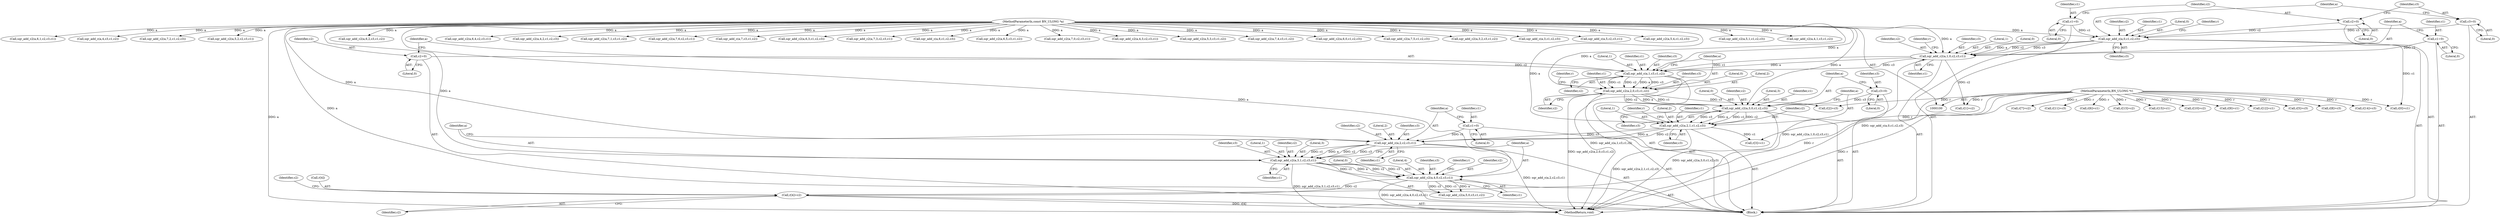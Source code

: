 digraph "0_openssl_a7a44ba55cb4f884c6bc9ceac90072dea38e66d0_2@array" {
"1000208" [label="(Call,r[4]=c2)"];
"1000201" [label="(Call,sqr_add_c2(a,4,0,c2,c3,c1))"];
"1000194" [label="(Call,sqr_add_c2(a,3,1,c2,c3,c1))"];
"1000188" [label="(Call,sqr_add_c(a,2,c2,c3,c1))"];
"1000173" [label="(Call,sqr_add_c2(a,2,1,c1,c2,c3))"];
"1000166" [label="(Call,sqr_add_c2(a,3,0,c1,c2,c3))"];
"1000151" [label="(Call,sqr_add_c2(a,2,0,c3,c1,c2))"];
"1000145" [label="(Call,sqr_add_c(a,1,c3,c1,c2))"];
"1000130" [label="(Call,sqr_add_c2(a,1,0,c2,c3,c1))"];
"1000116" [label="(Call,sqr_add_c(a,0,c1,c2,c3))"];
"1000102" [label="(MethodParameterIn,const BN_ULONG *a)"];
"1000107" [label="(Call,c1=0)"];
"1000110" [label="(Call,c2=0)"];
"1000113" [label="(Call,c3=0)"];
"1000127" [label="(Call,c1=0)"];
"1000142" [label="(Call,c2=0)"];
"1000163" [label="(Call,c3=0)"];
"1000185" [label="(Call,c1=0)"];
"1000101" [label="(MethodParameterIn,BN_ULONG *r)"];
"1000205" [label="(Identifier,c2)"];
"1000142" [label="(Call,c2=0)"];
"1000287" [label="(Call,sqr_add_c2(a,6,1,c2,c3,c1))"];
"1000148" [label="(Identifier,c3)"];
"1000195" [label="(Identifier,a)"];
"1000316" [label="(Call,sqr_add_c(a,4,c3,c1,c2))"];
"1000185" [label="(Call,c1=0)"];
"1000351" [label="(Call,sqr_add_c2(a,7,2,c1,c2,c3))"];
"1000110" [label="(Call,c2=0)"];
"1000155" [label="(Identifier,c3)"];
"1000169" [label="(Literal,0)"];
"1000294" [label="(Call,sqr_add_c2(a,5,2,c2,c3,c1))"];
"1000422" [label="(Call,r[11]=c3)"];
"1000108" [label="(Identifier,c1)"];
"1000152" [label="(Identifier,a)"];
"1000186" [label="(Identifier,c1)"];
"1000177" [label="(Identifier,c1)"];
"1000131" [label="(Identifier,a)"];
"1000272" [label="(Call,r[6]=c1)"];
"1000204" [label="(Literal,0)"];
"1000107" [label="(Call,c1=0)"];
"1000329" [label="(Call,sqr_add_c2(a,6,2,c3,c1,c2))"];
"1000386" [label="(Call,sqr_add_c2(a,6,4,c2,c3,c1))"];
"1000207" [label="(Identifier,c1)"];
"1000114" [label="(Identifier,c3)"];
"1000482" [label="(MethodReturn,void)"];
"1000191" [label="(Identifier,c2)"];
"1000103" [label="(Block,)"];
"1000147" [label="(Literal,1)"];
"1000124" [label="(Identifier,r)"];
"1000167" [label="(Identifier,a)"];
"1000157" [label="(Identifier,c2)"];
"1000251" [label="(Call,sqr_add_c2(a,4,2,c1,c2,c3))"];
"1000172" [label="(Identifier,c3)"];
"1000154" [label="(Literal,0)"];
"1000458" [label="(Call,r[13]=c2)"];
"1000336" [label="(Call,sqr_add_c2(a,7,1,c3,c1,c2))"];
"1000190" [label="(Literal,2)"];
"1000193" [label="(Identifier,c1)"];
"1000451" [label="(Call,sqr_add_c2(a,7,6,c2,c3,c1))"];
"1000176" [label="(Literal,1)"];
"1000182" [label="(Identifier,r)"];
"1000203" [label="(Literal,4)"];
"1000466" [label="(Call,sqr_add_c(a,7,c3,c1,c2))"];
"1000139" [label="(Identifier,r)"];
"1000120" [label="(Identifier,c2)"];
"1000113" [label="(Call,c3=0)"];
"1000171" [label="(Identifier,c2)"];
"1000477" [label="(Call,r[15]=c1)"];
"1000187" [label="(Literal,0)"];
"1000200" [label="(Identifier,c1)"];
"1000358" [label="(Call,sqr_add_c2(a,6,3,c1,c2,c3))"];
"1000153" [label="(Literal,2)"];
"1000150" [label="(Identifier,c2)"];
"1000160" [label="(Identifier,r)"];
"1000164" [label="(Identifier,c3)"];
"1000165" [label="(Literal,0)"];
"1000199" [label="(Identifier,c3)"];
"1000146" [label="(Identifier,a)"];
"1000121" [label="(Identifier,c3)"];
"1000393" [label="(Call,sqr_add_c2(a,7,3,c2,c3,c1))"];
"1000194" [label="(Call,sqr_add_c2(a,3,1,c2,c3,c1))"];
"1000400" [label="(Call,r[10]=c2)"];
"1000130" [label="(Call,sqr_add_c2(a,1,0,c2,c3,c1))"];
"1000129" [label="(Literal,0)"];
"1000102" [label="(MethodParameterIn,const BN_ULONG *a)"];
"1000430" [label="(Call,sqr_add_c(a,6,c1,c2,c3))"];
"1000415" [label="(Call,sqr_add_c2(a,6,5,c3,c1,c2))"];
"1000188" [label="(Call,sqr_add_c(a,2,c2,c3,c1))"];
"1000197" [label="(Literal,1)"];
"1000168" [label="(Literal,3)"];
"1000128" [label="(Identifier,c1)"];
"1000101" [label="(MethodParameterIn,BN_ULONG *r)"];
"1000372" [label="(Call,r[9]=c1)"];
"1000280" [label="(Call,sqr_add_c2(a,7,0,c2,c3,c1))"];
"1000443" [label="(Call,r[12]=c1)"];
"1000119" [label="(Identifier,c1)"];
"1000122" [label="(Call,r[0]=c1)"];
"1000301" [label="(Call,sqr_add_c2(a,4,3,c2,c3,c1))"];
"1000322" [label="(Call,sqr_add_c2(a,5,3,c3,c1,c2))"];
"1000170" [label="(Identifier,c1)"];
"1000206" [label="(Identifier,c3)"];
"1000237" [label="(Call,r[5]=c3)"];
"1000192" [label="(Identifier,c3)"];
"1000408" [label="(Call,sqr_add_c2(a,7,4,c3,c1,c2))"];
"1000209" [label="(Call,r[4])"];
"1000145" [label="(Call,sqr_add_c(a,1,c3,c1,c2))"];
"1000265" [label="(Call,sqr_add_c2(a,6,0,c1,c2,c3))"];
"1000180" [label="(Call,r[3]=c1)"];
"1000116" [label="(Call,sqr_add_c(a,0,c1,c2,c3))"];
"1000137" [label="(Call,r[1]=c2)"];
"1000173" [label="(Call,sqr_add_c2(a,2,1,c1,c2,c3))"];
"1000436" [label="(Call,sqr_add_c2(a,7,5,c1,c2,c3))"];
"1000127" [label="(Call,c1=0)"];
"1000118" [label="(Literal,0)"];
"1000115" [label="(Literal,0)"];
"1000198" [label="(Identifier,c2)"];
"1000343" [label="(Call,r[8]=c3)"];
"1000230" [label="(Call,sqr_add_c2(a,3,2,c3,c1,c2))"];
"1000158" [label="(Call,r[2]=c3)"];
"1000210" [label="(Identifier,r)"];
"1000214" [label="(Identifier,c2)"];
"1000135" [label="(Identifier,c3)"];
"1000201" [label="(Call,sqr_add_c2(a,4,0,c2,c3,c1))"];
"1000189" [label="(Identifier,a)"];
"1000245" [label="(Call,sqr_add_c(a,3,c1,c2,c3))"];
"1000175" [label="(Literal,2)"];
"1000380" [label="(Call,sqr_add_c(a,5,c2,c3,c1))"];
"1000112" [label="(Literal,0)"];
"1000208" [label="(Call,r[4]=c2)"];
"1000117" [label="(Identifier,a)"];
"1000163" [label="(Call,c3=0)"];
"1000149" [label="(Identifier,c1)"];
"1000365" [label="(Call,sqr_add_c2(a,5,4,c1,c2,c3))"];
"1000196" [label="(Literal,3)"];
"1000109" [label="(Literal,0)"];
"1000216" [label="(Call,sqr_add_c2(a,5,0,c3,c1,c2))"];
"1000179" [label="(Identifier,c3)"];
"1000174" [label="(Identifier,a)"];
"1000472" [label="(Call,r[14]=c3)"];
"1000166" [label="(Call,sqr_add_c2(a,3,0,c1,c2,c3))"];
"1000202" [label="(Identifier,a)"];
"1000178" [label="(Identifier,c2)"];
"1000308" [label="(Call,r[7]=c2)"];
"1000151" [label="(Call,sqr_add_c2(a,2,0,c3,c1,c2))"];
"1000144" [label="(Literal,0)"];
"1000143" [label="(Identifier,c2)"];
"1000258" [label="(Call,sqr_add_c2(a,5,1,c1,c2,c3))"];
"1000132" [label="(Literal,1)"];
"1000212" [label="(Identifier,c2)"];
"1000156" [label="(Identifier,c1)"];
"1000133" [label="(Literal,0)"];
"1000223" [label="(Call,sqr_add_c2(a,4,1,c3,c1,c2))"];
"1000136" [label="(Identifier,c1)"];
"1000134" [label="(Identifier,c2)"];
"1000111" [label="(Identifier,c2)"];
"1000208" -> "1000103"  [label="AST: "];
"1000208" -> "1000212"  [label="CFG: "];
"1000209" -> "1000208"  [label="AST: "];
"1000212" -> "1000208"  [label="AST: "];
"1000214" -> "1000208"  [label="CFG: "];
"1000208" -> "1000482"  [label="DDG: r[4]"];
"1000201" -> "1000208"  [label="DDG: c2"];
"1000101" -> "1000208"  [label="DDG: r"];
"1000201" -> "1000103"  [label="AST: "];
"1000201" -> "1000207"  [label="CFG: "];
"1000202" -> "1000201"  [label="AST: "];
"1000203" -> "1000201"  [label="AST: "];
"1000204" -> "1000201"  [label="AST: "];
"1000205" -> "1000201"  [label="AST: "];
"1000206" -> "1000201"  [label="AST: "];
"1000207" -> "1000201"  [label="AST: "];
"1000210" -> "1000201"  [label="CFG: "];
"1000201" -> "1000482"  [label="DDG: sqr_add_c2(a,4,0,c2,c3,c1)"];
"1000194" -> "1000201"  [label="DDG: a"];
"1000194" -> "1000201"  [label="DDG: c2"];
"1000194" -> "1000201"  [label="DDG: c3"];
"1000194" -> "1000201"  [label="DDG: c1"];
"1000102" -> "1000201"  [label="DDG: a"];
"1000201" -> "1000216"  [label="DDG: a"];
"1000201" -> "1000216"  [label="DDG: c3"];
"1000201" -> "1000216"  [label="DDG: c1"];
"1000194" -> "1000103"  [label="AST: "];
"1000194" -> "1000200"  [label="CFG: "];
"1000195" -> "1000194"  [label="AST: "];
"1000196" -> "1000194"  [label="AST: "];
"1000197" -> "1000194"  [label="AST: "];
"1000198" -> "1000194"  [label="AST: "];
"1000199" -> "1000194"  [label="AST: "];
"1000200" -> "1000194"  [label="AST: "];
"1000202" -> "1000194"  [label="CFG: "];
"1000194" -> "1000482"  [label="DDG: sqr_add_c2(a,3,1,c2,c3,c1)"];
"1000188" -> "1000194"  [label="DDG: a"];
"1000188" -> "1000194"  [label="DDG: c2"];
"1000188" -> "1000194"  [label="DDG: c3"];
"1000188" -> "1000194"  [label="DDG: c1"];
"1000102" -> "1000194"  [label="DDG: a"];
"1000188" -> "1000103"  [label="AST: "];
"1000188" -> "1000193"  [label="CFG: "];
"1000189" -> "1000188"  [label="AST: "];
"1000190" -> "1000188"  [label="AST: "];
"1000191" -> "1000188"  [label="AST: "];
"1000192" -> "1000188"  [label="AST: "];
"1000193" -> "1000188"  [label="AST: "];
"1000195" -> "1000188"  [label="CFG: "];
"1000188" -> "1000482"  [label="DDG: sqr_add_c(a,2,c2,c3,c1)"];
"1000173" -> "1000188"  [label="DDG: a"];
"1000173" -> "1000188"  [label="DDG: c2"];
"1000173" -> "1000188"  [label="DDG: c3"];
"1000102" -> "1000188"  [label="DDG: a"];
"1000185" -> "1000188"  [label="DDG: c1"];
"1000173" -> "1000103"  [label="AST: "];
"1000173" -> "1000179"  [label="CFG: "];
"1000174" -> "1000173"  [label="AST: "];
"1000175" -> "1000173"  [label="AST: "];
"1000176" -> "1000173"  [label="AST: "];
"1000177" -> "1000173"  [label="AST: "];
"1000178" -> "1000173"  [label="AST: "];
"1000179" -> "1000173"  [label="AST: "];
"1000182" -> "1000173"  [label="CFG: "];
"1000173" -> "1000482"  [label="DDG: sqr_add_c2(a,2,1,c1,c2,c3)"];
"1000166" -> "1000173"  [label="DDG: a"];
"1000166" -> "1000173"  [label="DDG: c1"];
"1000166" -> "1000173"  [label="DDG: c2"];
"1000166" -> "1000173"  [label="DDG: c3"];
"1000102" -> "1000173"  [label="DDG: a"];
"1000173" -> "1000180"  [label="DDG: c1"];
"1000166" -> "1000103"  [label="AST: "];
"1000166" -> "1000172"  [label="CFG: "];
"1000167" -> "1000166"  [label="AST: "];
"1000168" -> "1000166"  [label="AST: "];
"1000169" -> "1000166"  [label="AST: "];
"1000170" -> "1000166"  [label="AST: "];
"1000171" -> "1000166"  [label="AST: "];
"1000172" -> "1000166"  [label="AST: "];
"1000174" -> "1000166"  [label="CFG: "];
"1000166" -> "1000482"  [label="DDG: sqr_add_c2(a,3,0,c1,c2,c3)"];
"1000151" -> "1000166"  [label="DDG: a"];
"1000151" -> "1000166"  [label="DDG: c1"];
"1000151" -> "1000166"  [label="DDG: c2"];
"1000102" -> "1000166"  [label="DDG: a"];
"1000163" -> "1000166"  [label="DDG: c3"];
"1000151" -> "1000103"  [label="AST: "];
"1000151" -> "1000157"  [label="CFG: "];
"1000152" -> "1000151"  [label="AST: "];
"1000153" -> "1000151"  [label="AST: "];
"1000154" -> "1000151"  [label="AST: "];
"1000155" -> "1000151"  [label="AST: "];
"1000156" -> "1000151"  [label="AST: "];
"1000157" -> "1000151"  [label="AST: "];
"1000160" -> "1000151"  [label="CFG: "];
"1000151" -> "1000482"  [label="DDG: sqr_add_c2(a,2,0,c3,c1,c2)"];
"1000145" -> "1000151"  [label="DDG: a"];
"1000145" -> "1000151"  [label="DDG: c3"];
"1000145" -> "1000151"  [label="DDG: c1"];
"1000145" -> "1000151"  [label="DDG: c2"];
"1000102" -> "1000151"  [label="DDG: a"];
"1000151" -> "1000158"  [label="DDG: c3"];
"1000145" -> "1000103"  [label="AST: "];
"1000145" -> "1000150"  [label="CFG: "];
"1000146" -> "1000145"  [label="AST: "];
"1000147" -> "1000145"  [label="AST: "];
"1000148" -> "1000145"  [label="AST: "];
"1000149" -> "1000145"  [label="AST: "];
"1000150" -> "1000145"  [label="AST: "];
"1000152" -> "1000145"  [label="CFG: "];
"1000145" -> "1000482"  [label="DDG: sqr_add_c(a,1,c3,c1,c2)"];
"1000130" -> "1000145"  [label="DDG: a"];
"1000130" -> "1000145"  [label="DDG: c3"];
"1000130" -> "1000145"  [label="DDG: c1"];
"1000102" -> "1000145"  [label="DDG: a"];
"1000142" -> "1000145"  [label="DDG: c2"];
"1000130" -> "1000103"  [label="AST: "];
"1000130" -> "1000136"  [label="CFG: "];
"1000131" -> "1000130"  [label="AST: "];
"1000132" -> "1000130"  [label="AST: "];
"1000133" -> "1000130"  [label="AST: "];
"1000134" -> "1000130"  [label="AST: "];
"1000135" -> "1000130"  [label="AST: "];
"1000136" -> "1000130"  [label="AST: "];
"1000139" -> "1000130"  [label="CFG: "];
"1000130" -> "1000482"  [label="DDG: sqr_add_c2(a,1,0,c2,c3,c1)"];
"1000116" -> "1000130"  [label="DDG: a"];
"1000116" -> "1000130"  [label="DDG: c2"];
"1000116" -> "1000130"  [label="DDG: c3"];
"1000102" -> "1000130"  [label="DDG: a"];
"1000127" -> "1000130"  [label="DDG: c1"];
"1000130" -> "1000137"  [label="DDG: c2"];
"1000116" -> "1000103"  [label="AST: "];
"1000116" -> "1000121"  [label="CFG: "];
"1000117" -> "1000116"  [label="AST: "];
"1000118" -> "1000116"  [label="AST: "];
"1000119" -> "1000116"  [label="AST: "];
"1000120" -> "1000116"  [label="AST: "];
"1000121" -> "1000116"  [label="AST: "];
"1000124" -> "1000116"  [label="CFG: "];
"1000116" -> "1000482"  [label="DDG: sqr_add_c(a,0,c1,c2,c3)"];
"1000102" -> "1000116"  [label="DDG: a"];
"1000107" -> "1000116"  [label="DDG: c1"];
"1000110" -> "1000116"  [label="DDG: c2"];
"1000113" -> "1000116"  [label="DDG: c3"];
"1000116" -> "1000122"  [label="DDG: c1"];
"1000102" -> "1000100"  [label="AST: "];
"1000102" -> "1000482"  [label="DDG: a"];
"1000102" -> "1000216"  [label="DDG: a"];
"1000102" -> "1000223"  [label="DDG: a"];
"1000102" -> "1000230"  [label="DDG: a"];
"1000102" -> "1000245"  [label="DDG: a"];
"1000102" -> "1000251"  [label="DDG: a"];
"1000102" -> "1000258"  [label="DDG: a"];
"1000102" -> "1000265"  [label="DDG: a"];
"1000102" -> "1000280"  [label="DDG: a"];
"1000102" -> "1000287"  [label="DDG: a"];
"1000102" -> "1000294"  [label="DDG: a"];
"1000102" -> "1000301"  [label="DDG: a"];
"1000102" -> "1000316"  [label="DDG: a"];
"1000102" -> "1000322"  [label="DDG: a"];
"1000102" -> "1000329"  [label="DDG: a"];
"1000102" -> "1000336"  [label="DDG: a"];
"1000102" -> "1000351"  [label="DDG: a"];
"1000102" -> "1000358"  [label="DDG: a"];
"1000102" -> "1000365"  [label="DDG: a"];
"1000102" -> "1000380"  [label="DDG: a"];
"1000102" -> "1000386"  [label="DDG: a"];
"1000102" -> "1000393"  [label="DDG: a"];
"1000102" -> "1000408"  [label="DDG: a"];
"1000102" -> "1000415"  [label="DDG: a"];
"1000102" -> "1000430"  [label="DDG: a"];
"1000102" -> "1000436"  [label="DDG: a"];
"1000102" -> "1000451"  [label="DDG: a"];
"1000102" -> "1000466"  [label="DDG: a"];
"1000107" -> "1000103"  [label="AST: "];
"1000107" -> "1000109"  [label="CFG: "];
"1000108" -> "1000107"  [label="AST: "];
"1000109" -> "1000107"  [label="AST: "];
"1000111" -> "1000107"  [label="CFG: "];
"1000110" -> "1000103"  [label="AST: "];
"1000110" -> "1000112"  [label="CFG: "];
"1000111" -> "1000110"  [label="AST: "];
"1000112" -> "1000110"  [label="AST: "];
"1000114" -> "1000110"  [label="CFG: "];
"1000113" -> "1000103"  [label="AST: "];
"1000113" -> "1000115"  [label="CFG: "];
"1000114" -> "1000113"  [label="AST: "];
"1000115" -> "1000113"  [label="AST: "];
"1000117" -> "1000113"  [label="CFG: "];
"1000127" -> "1000103"  [label="AST: "];
"1000127" -> "1000129"  [label="CFG: "];
"1000128" -> "1000127"  [label="AST: "];
"1000129" -> "1000127"  [label="AST: "];
"1000131" -> "1000127"  [label="CFG: "];
"1000142" -> "1000103"  [label="AST: "];
"1000142" -> "1000144"  [label="CFG: "];
"1000143" -> "1000142"  [label="AST: "];
"1000144" -> "1000142"  [label="AST: "];
"1000146" -> "1000142"  [label="CFG: "];
"1000163" -> "1000103"  [label="AST: "];
"1000163" -> "1000165"  [label="CFG: "];
"1000164" -> "1000163"  [label="AST: "];
"1000165" -> "1000163"  [label="AST: "];
"1000167" -> "1000163"  [label="CFG: "];
"1000185" -> "1000103"  [label="AST: "];
"1000185" -> "1000187"  [label="CFG: "];
"1000186" -> "1000185"  [label="AST: "];
"1000187" -> "1000185"  [label="AST: "];
"1000189" -> "1000185"  [label="CFG: "];
"1000101" -> "1000100"  [label="AST: "];
"1000101" -> "1000482"  [label="DDG: r"];
"1000101" -> "1000122"  [label="DDG: r"];
"1000101" -> "1000137"  [label="DDG: r"];
"1000101" -> "1000158"  [label="DDG: r"];
"1000101" -> "1000180"  [label="DDG: r"];
"1000101" -> "1000237"  [label="DDG: r"];
"1000101" -> "1000272"  [label="DDG: r"];
"1000101" -> "1000308"  [label="DDG: r"];
"1000101" -> "1000343"  [label="DDG: r"];
"1000101" -> "1000372"  [label="DDG: r"];
"1000101" -> "1000400"  [label="DDG: r"];
"1000101" -> "1000422"  [label="DDG: r"];
"1000101" -> "1000443"  [label="DDG: r"];
"1000101" -> "1000458"  [label="DDG: r"];
"1000101" -> "1000472"  [label="DDG: r"];
"1000101" -> "1000477"  [label="DDG: r"];
}
